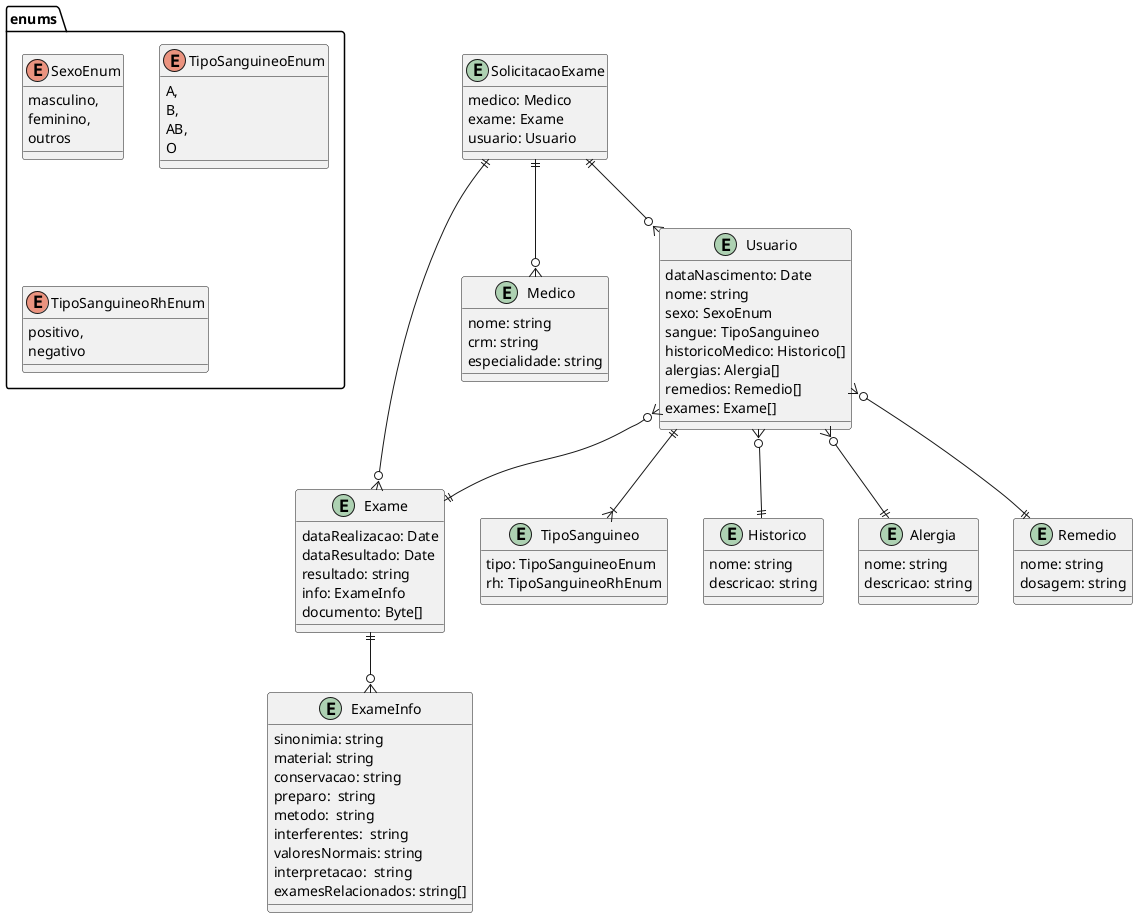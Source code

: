 @startuml Entidades
package enums {
  enum SexoEnum {
    masculino,
    feminino,
    outros
  }

  enum TipoSanguineoEnum {
    A,
    B,
    AB,
    O
  }

  enum TipoSanguineoRhEnum {
    positivo,
    negativo
  }
}

entity TipoSanguineo {
  tipo: TipoSanguineoEnum
  rh: TipoSanguineoRhEnum
}

entity Historico {
  nome: string
  descricao: string
}

entity Alergia {
  nome: string
  descricao: string
}

entity Remedio {
  nome: string
  dosagem: string
}

entity ExameInfo {
  sinonimia: string
  material: string
  conservacao: string
  preparo:  string
  metodo:  string
  interferentes:  string
  valoresNormais: string
  interpretacao:  string
  examesRelacionados: string[]
}

entity Exame {
  dataRealizacao: Date
  dataResultado: Date
  resultado: string
  info: ExameInfo
  documento: Byte[]
}

entity Medico {
  nome: string
  crm: string
  especialidade: string
}

entity SolicitacaoExame {
  medico: Medico
  exame: Exame
  usuario: Usuario
}

entity Usuario {
  dataNascimento: Date
  nome: string
  sexo: SexoEnum
  sangue: TipoSanguineo
  historicoMedico: Historico[]
  alergias: Alergia[]
  remedios: Remedio[]
  exames: Exame[]
}

Usuario }o--|| Exame
Usuario }o--|| Remedio
Usuario }o--|| Alergia
Usuario }o--|| Historico
Usuario ||--|{ TipoSanguineo

SolicitacaoExame ||--o{ Medico
SolicitacaoExame ||--o{ Exame
SolicitacaoExame ||--o{ Usuario

Exame ||--o{ ExameInfo

@enduml